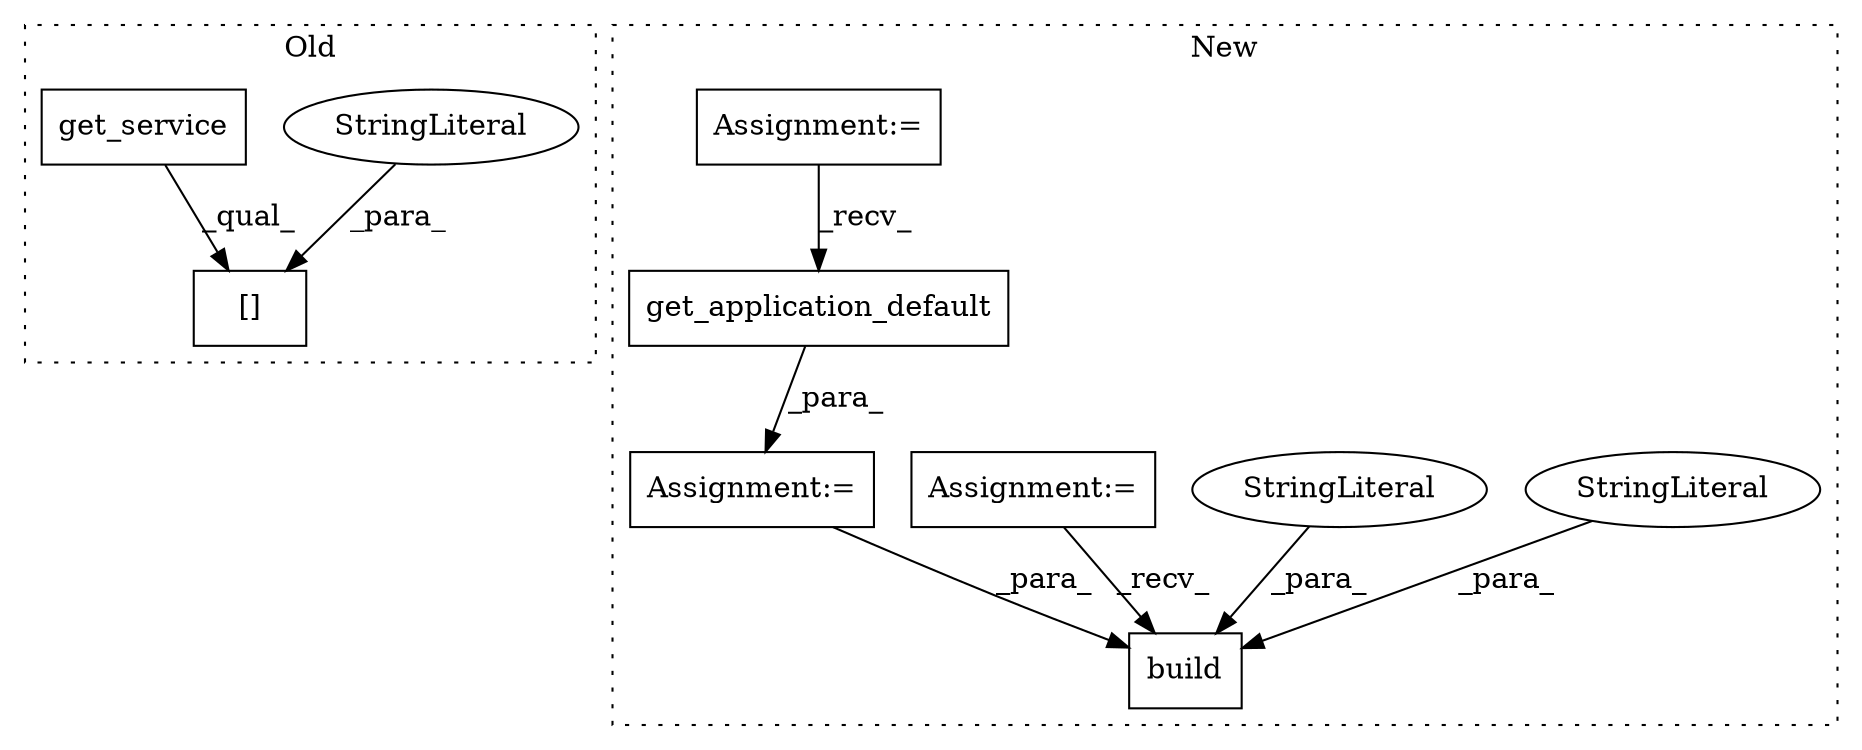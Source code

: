digraph G {
subgraph cluster0 {
1 [label="[]" a="2" s="1052,1075" l="9,1" shape="box"];
3 [label="StringLiteral" a="45" s="1061" l="14" shape="ellipse"];
10 [label="get_service" a="32" s="902" l="13" shape="box"];
label = "Old";
style="dotted";
}
subgraph cluster1 {
2 [label="get_application_default" a="32" s="1600" l="25" shape="box"];
4 [label="build" a="32" s="1650,1683" l="6,1" shape="box"];
5 [label="StringLiteral" a="45" s="1667" l="4" shape="ellipse"];
6 [label="StringLiteral" a="45" s="1656" l="10" shape="ellipse"];
7 [label="Assignment:=" a="7" s="1489" l="9" shape="box"];
8 [label="Assignment:=" a="7" s="1508" l="17" shape="box"];
9 [label="Assignment:=" a="7" s="1581" l="1" shape="box"];
label = "New";
style="dotted";
}
2 -> 9 [label="_para_"];
3 -> 1 [label="_para_"];
5 -> 4 [label="_para_"];
6 -> 4 [label="_para_"];
7 -> 4 [label="_recv_"];
8 -> 2 [label="_recv_"];
9 -> 4 [label="_para_"];
10 -> 1 [label="_qual_"];
}